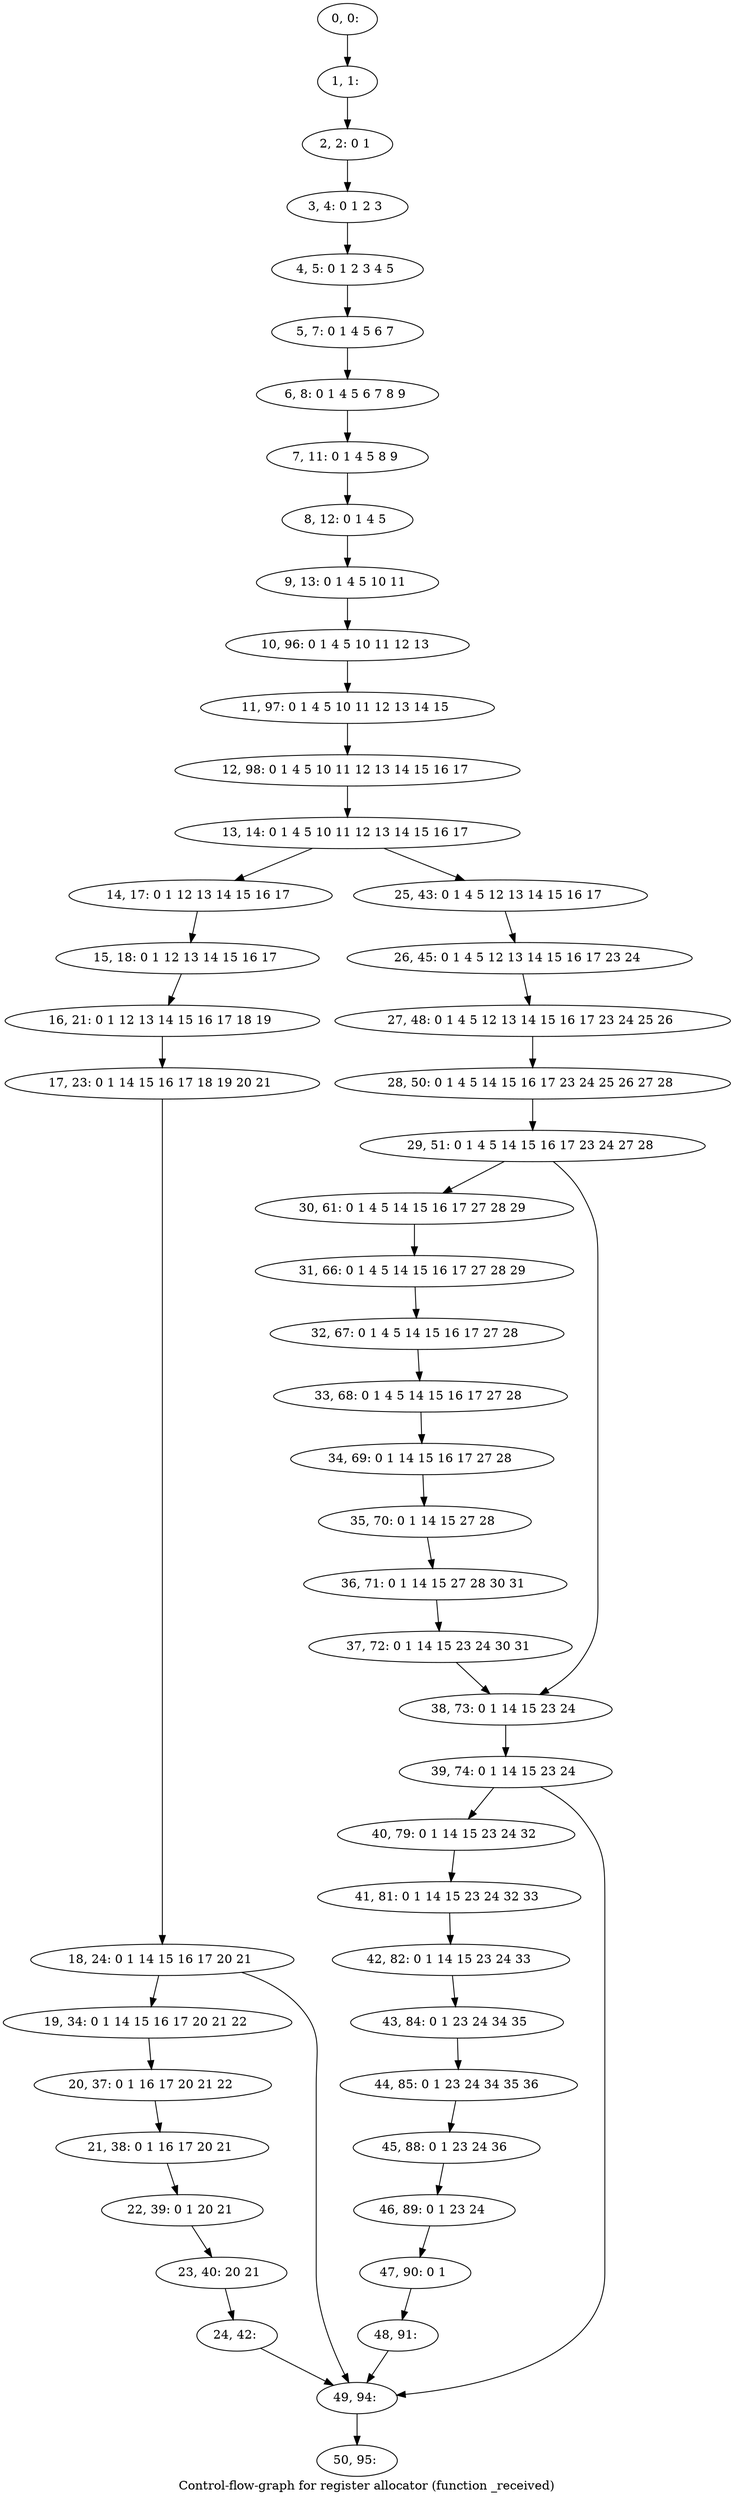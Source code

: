digraph G {
graph [label="Control-flow-graph for register allocator (function _received)"]
0[label="0, 0: "];
1[label="1, 1: "];
2[label="2, 2: 0 1 "];
3[label="3, 4: 0 1 2 3 "];
4[label="4, 5: 0 1 2 3 4 5 "];
5[label="5, 7: 0 1 4 5 6 7 "];
6[label="6, 8: 0 1 4 5 6 7 8 9 "];
7[label="7, 11: 0 1 4 5 8 9 "];
8[label="8, 12: 0 1 4 5 "];
9[label="9, 13: 0 1 4 5 10 11 "];
10[label="10, 96: 0 1 4 5 10 11 12 13 "];
11[label="11, 97: 0 1 4 5 10 11 12 13 14 15 "];
12[label="12, 98: 0 1 4 5 10 11 12 13 14 15 16 17 "];
13[label="13, 14: 0 1 4 5 10 11 12 13 14 15 16 17 "];
14[label="14, 17: 0 1 12 13 14 15 16 17 "];
15[label="15, 18: 0 1 12 13 14 15 16 17 "];
16[label="16, 21: 0 1 12 13 14 15 16 17 18 19 "];
17[label="17, 23: 0 1 14 15 16 17 18 19 20 21 "];
18[label="18, 24: 0 1 14 15 16 17 20 21 "];
19[label="19, 34: 0 1 14 15 16 17 20 21 22 "];
20[label="20, 37: 0 1 16 17 20 21 22 "];
21[label="21, 38: 0 1 16 17 20 21 "];
22[label="22, 39: 0 1 20 21 "];
23[label="23, 40: 20 21 "];
24[label="24, 42: "];
25[label="25, 43: 0 1 4 5 12 13 14 15 16 17 "];
26[label="26, 45: 0 1 4 5 12 13 14 15 16 17 23 24 "];
27[label="27, 48: 0 1 4 5 12 13 14 15 16 17 23 24 25 26 "];
28[label="28, 50: 0 1 4 5 14 15 16 17 23 24 25 26 27 28 "];
29[label="29, 51: 0 1 4 5 14 15 16 17 23 24 27 28 "];
30[label="30, 61: 0 1 4 5 14 15 16 17 27 28 29 "];
31[label="31, 66: 0 1 4 5 14 15 16 17 27 28 29 "];
32[label="32, 67: 0 1 4 5 14 15 16 17 27 28 "];
33[label="33, 68: 0 1 4 5 14 15 16 17 27 28 "];
34[label="34, 69: 0 1 14 15 16 17 27 28 "];
35[label="35, 70: 0 1 14 15 27 28 "];
36[label="36, 71: 0 1 14 15 27 28 30 31 "];
37[label="37, 72: 0 1 14 15 23 24 30 31 "];
38[label="38, 73: 0 1 14 15 23 24 "];
39[label="39, 74: 0 1 14 15 23 24 "];
40[label="40, 79: 0 1 14 15 23 24 32 "];
41[label="41, 81: 0 1 14 15 23 24 32 33 "];
42[label="42, 82: 0 1 14 15 23 24 33 "];
43[label="43, 84: 0 1 23 24 34 35 "];
44[label="44, 85: 0 1 23 24 34 35 36 "];
45[label="45, 88: 0 1 23 24 36 "];
46[label="46, 89: 0 1 23 24 "];
47[label="47, 90: 0 1 "];
48[label="48, 91: "];
49[label="49, 94: "];
50[label="50, 95: "];
0->1 ;
1->2 ;
2->3 ;
3->4 ;
4->5 ;
5->6 ;
6->7 ;
7->8 ;
8->9 ;
9->10 ;
10->11 ;
11->12 ;
12->13 ;
13->14 ;
13->25 ;
14->15 ;
15->16 ;
16->17 ;
17->18 ;
18->19 ;
18->49 ;
19->20 ;
20->21 ;
21->22 ;
22->23 ;
23->24 ;
24->49 ;
25->26 ;
26->27 ;
27->28 ;
28->29 ;
29->30 ;
29->38 ;
30->31 ;
31->32 ;
32->33 ;
33->34 ;
34->35 ;
35->36 ;
36->37 ;
37->38 ;
38->39 ;
39->40 ;
39->49 ;
40->41 ;
41->42 ;
42->43 ;
43->44 ;
44->45 ;
45->46 ;
46->47 ;
47->48 ;
48->49 ;
49->50 ;
}
